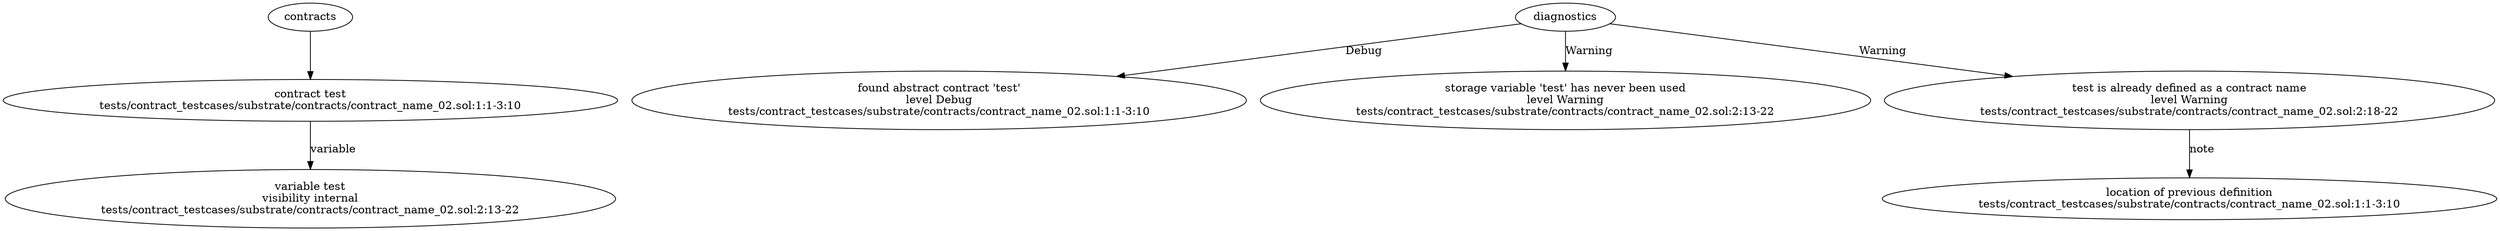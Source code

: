strict digraph "tests/contract_testcases/substrate/contracts/contract_name_02.sol" {
	contract [label="contract test\ntests/contract_testcases/substrate/contracts/contract_name_02.sol:1:1-3:10"]
	var [label="variable test\nvisibility internal\ntests/contract_testcases/substrate/contracts/contract_name_02.sol:2:13-22"]
	diagnostic [label="found abstract contract 'test'\nlevel Debug\ntests/contract_testcases/substrate/contracts/contract_name_02.sol:1:1-3:10"]
	diagnostic_5 [label="storage variable 'test' has never been used\nlevel Warning\ntests/contract_testcases/substrate/contracts/contract_name_02.sol:2:13-22"]
	diagnostic_6 [label="test is already defined as a contract name\nlevel Warning\ntests/contract_testcases/substrate/contracts/contract_name_02.sol:2:18-22"]
	note [label="location of previous definition\ntests/contract_testcases/substrate/contracts/contract_name_02.sol:1:1-3:10"]
	contracts -> contract
	contract -> var [label="variable"]
	diagnostics -> diagnostic [label="Debug"]
	diagnostics -> diagnostic_5 [label="Warning"]
	diagnostics -> diagnostic_6 [label="Warning"]
	diagnostic_6 -> note [label="note"]
}

